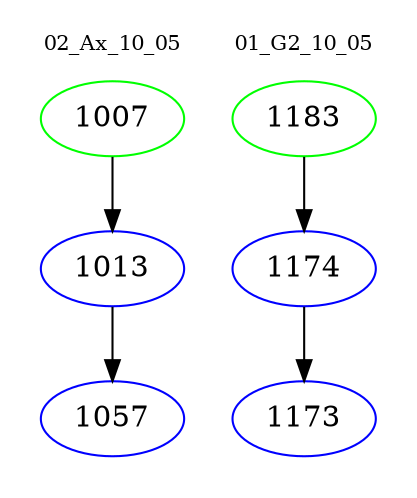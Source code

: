 digraph{
subgraph cluster_0 {
color = white
label = "02_Ax_10_05";
fontsize=10;
T0_1007 [label="1007", color="green"]
T0_1007 -> T0_1013 [color="black"]
T0_1013 [label="1013", color="blue"]
T0_1013 -> T0_1057 [color="black"]
T0_1057 [label="1057", color="blue"]
}
subgraph cluster_1 {
color = white
label = "01_G2_10_05";
fontsize=10;
T1_1183 [label="1183", color="green"]
T1_1183 -> T1_1174 [color="black"]
T1_1174 [label="1174", color="blue"]
T1_1174 -> T1_1173 [color="black"]
T1_1173 [label="1173", color="blue"]
}
}
